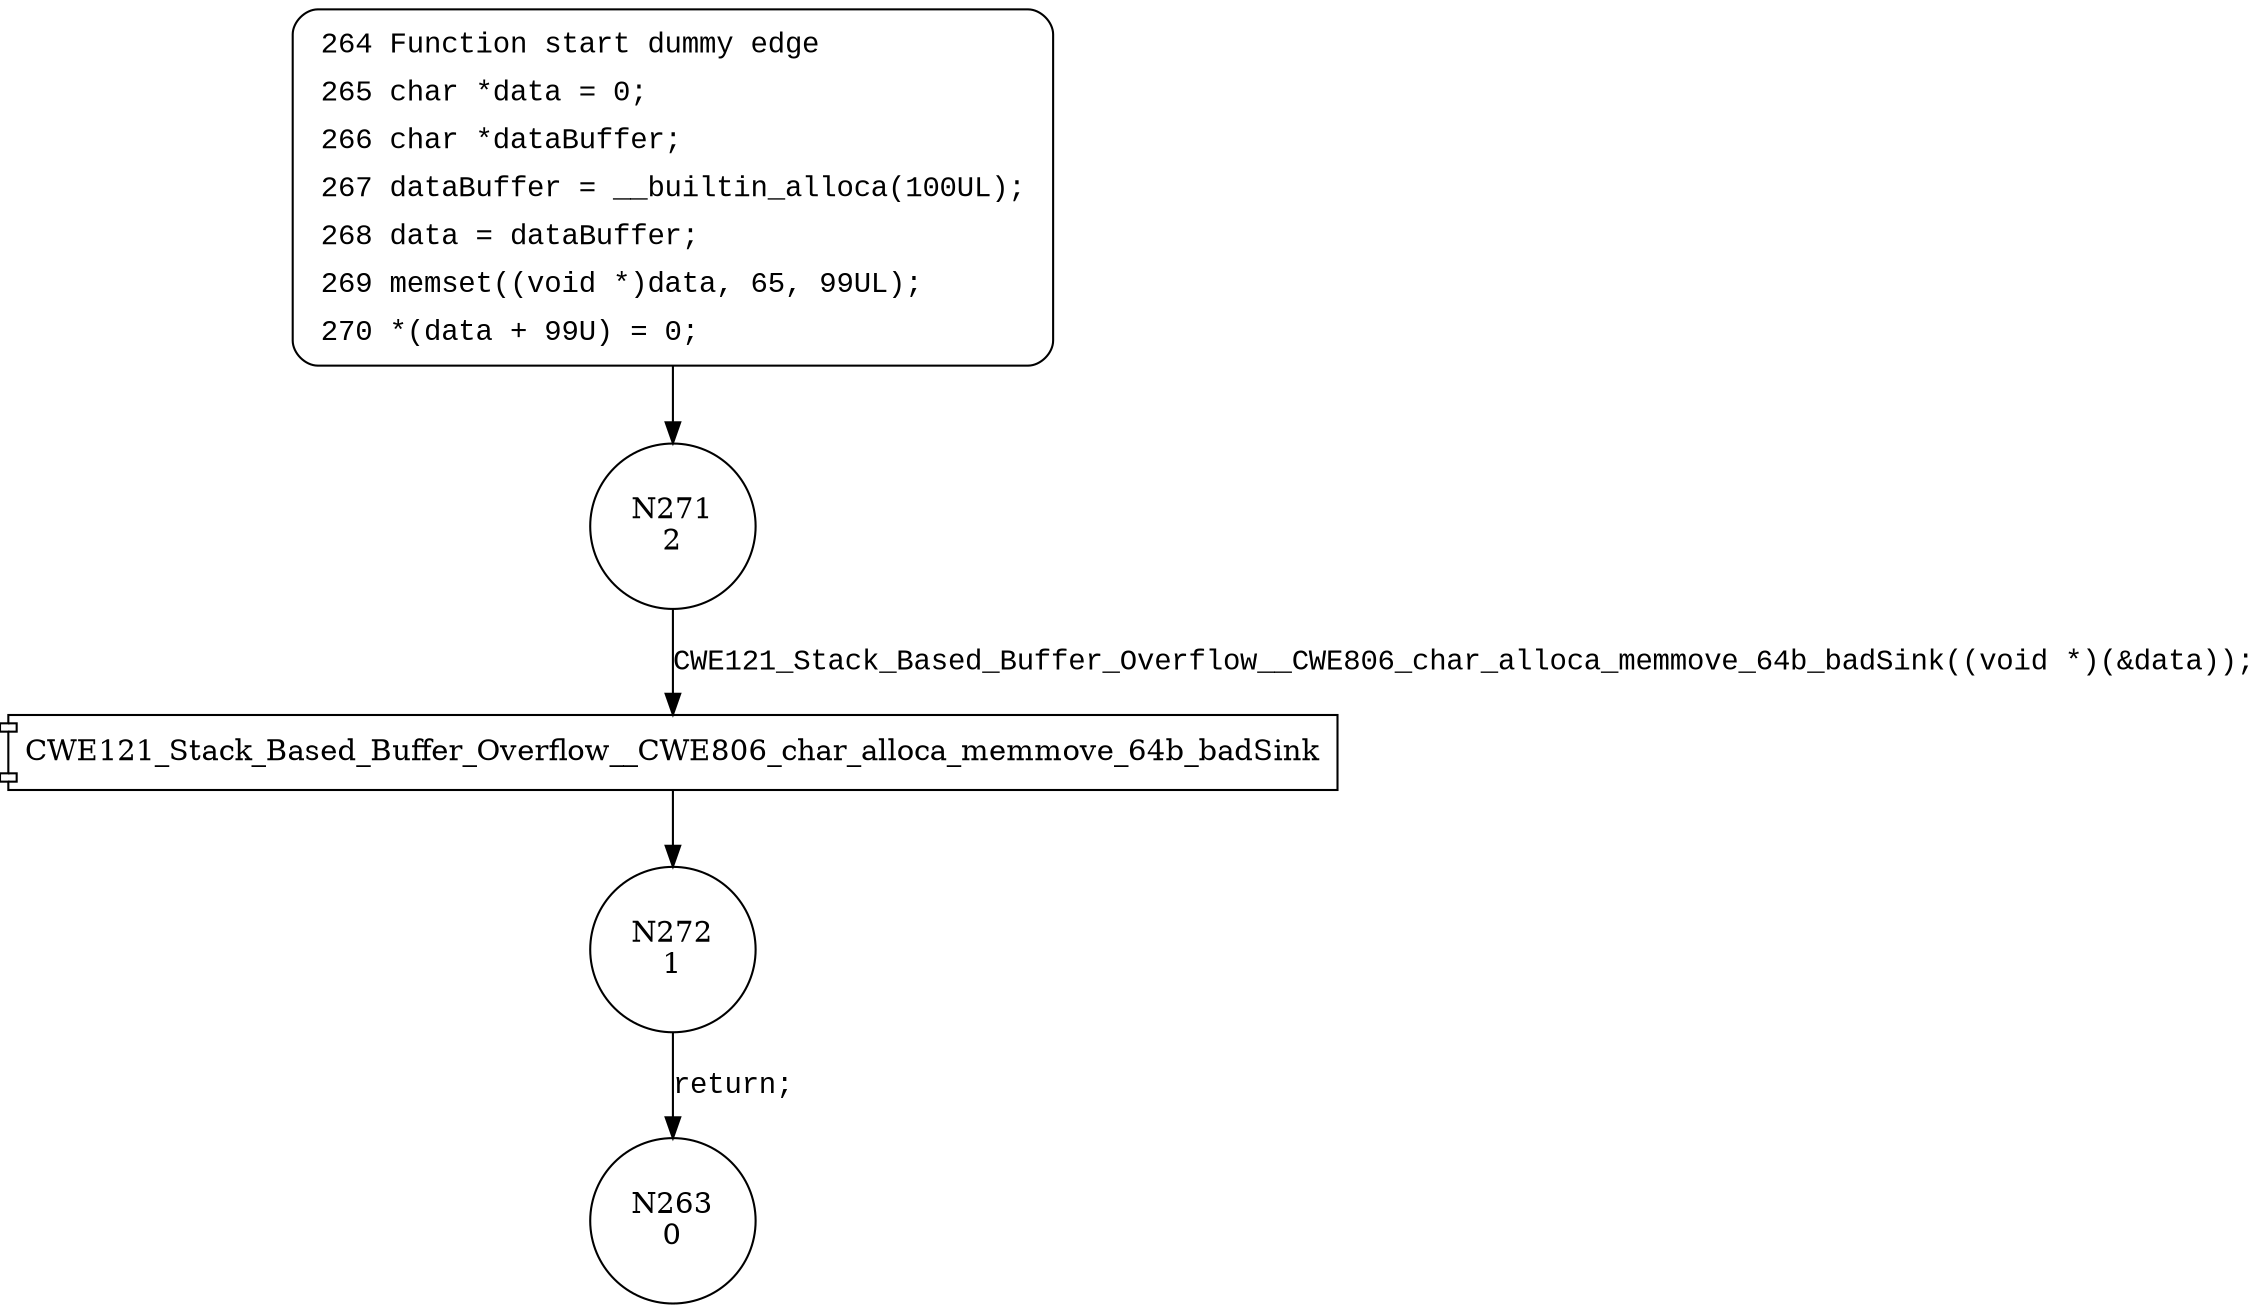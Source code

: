 digraph CWE121_Stack_Based_Buffer_Overflow__CWE806_char_alloca_memmove_64_bad {
271 [shape="circle" label="N271\n2"]
272 [shape="circle" label="N272\n1"]
263 [shape="circle" label="N263\n0"]
264 [style="filled,bold" penwidth="1" fillcolor="white" fontname="Courier New" shape="Mrecord" label=<<table border="0" cellborder="0" cellpadding="3" bgcolor="white"><tr><td align="right">264</td><td align="left">Function start dummy edge</td></tr><tr><td align="right">265</td><td align="left">char *data = 0;</td></tr><tr><td align="right">266</td><td align="left">char *dataBuffer;</td></tr><tr><td align="right">267</td><td align="left">dataBuffer = __builtin_alloca(100UL);</td></tr><tr><td align="right">268</td><td align="left">data = dataBuffer;</td></tr><tr><td align="right">269</td><td align="left">memset((void *)data, 65, 99UL);</td></tr><tr><td align="right">270</td><td align="left">*(data + 99U) = 0;</td></tr></table>>]
264 -> 271[label=""]
100028 [shape="component" label="CWE121_Stack_Based_Buffer_Overflow__CWE806_char_alloca_memmove_64b_badSink"]
271 -> 100028 [label="CWE121_Stack_Based_Buffer_Overflow__CWE806_char_alloca_memmove_64b_badSink((void *)(&data));" fontname="Courier New"]
100028 -> 272 [label="" fontname="Courier New"]
272 -> 263 [label="return;" fontname="Courier New"]
}